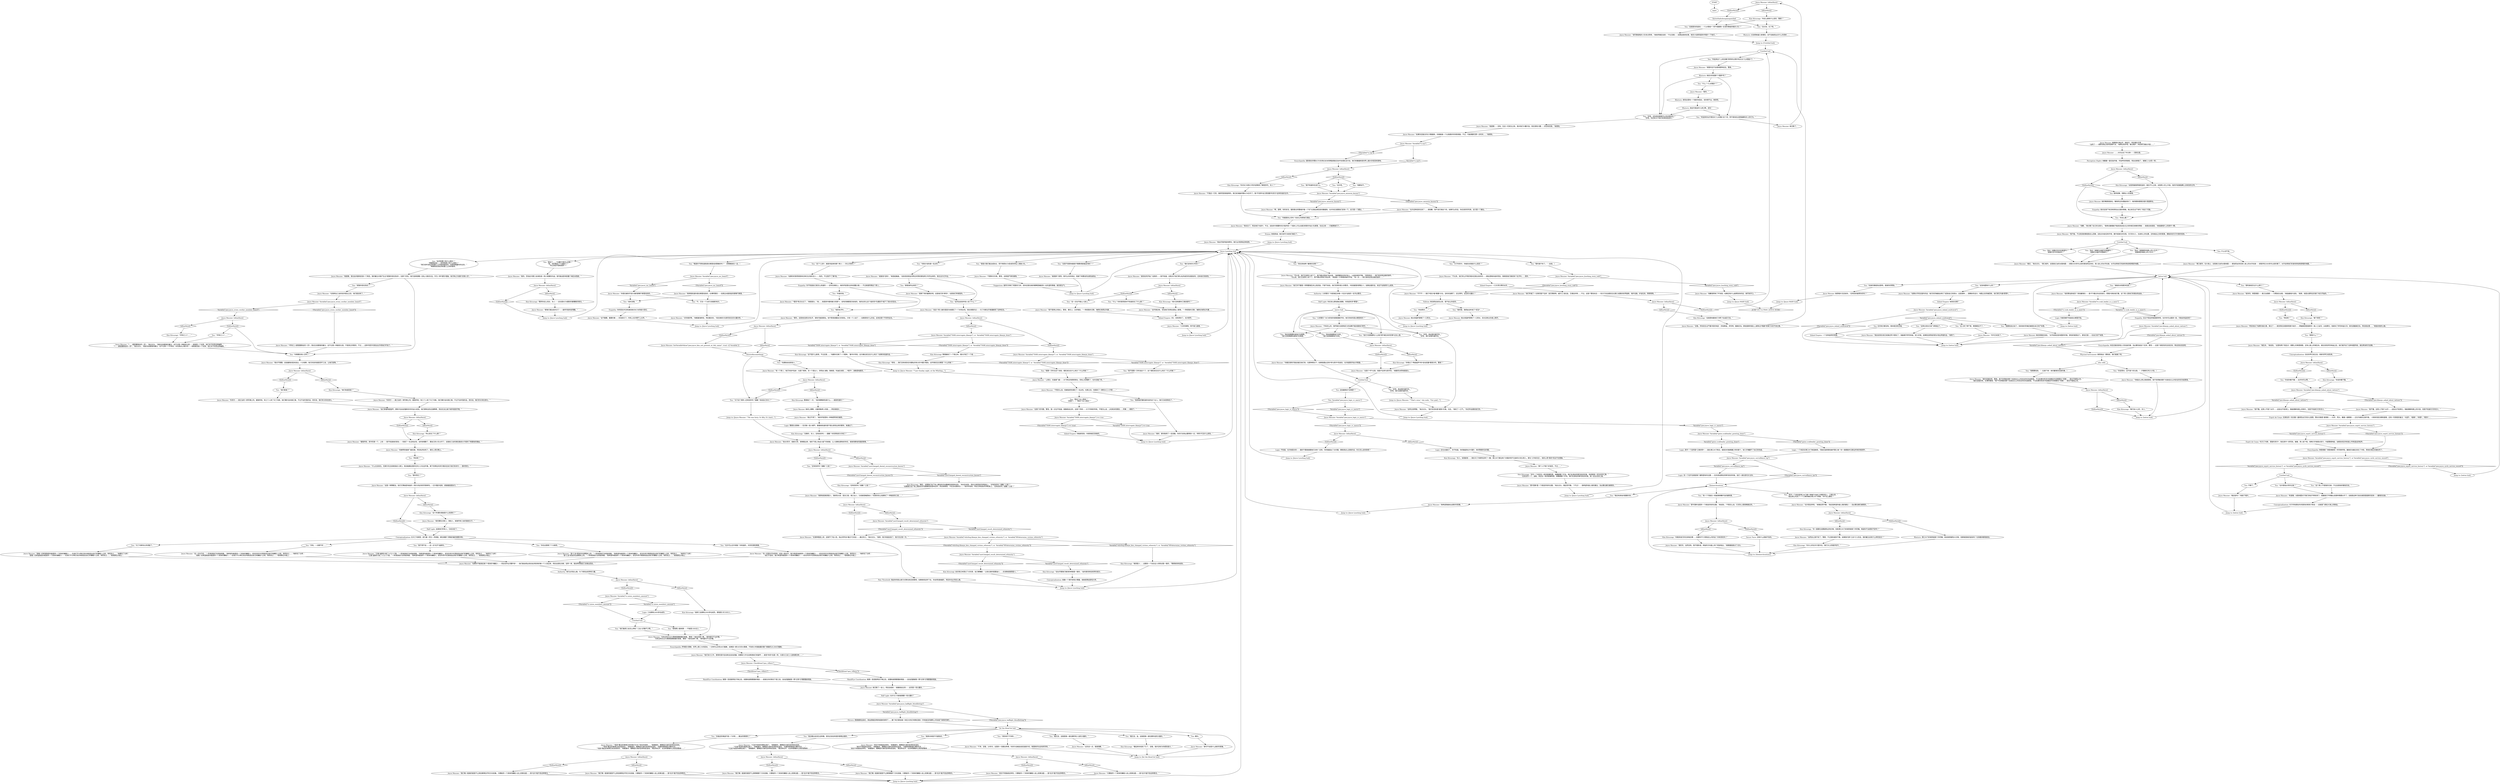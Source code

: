 # PIER / JOYCE LYNCHING AND TATTOOS
# The lynching hub
#The tattoos hub
# ==================================================
digraph G {
	  0 [label="START"];
	  1 [label="input"];
	  2 [label="Joyce Messier: IsKimHere()"];
	  3 [label="IsKimHere()", shape=diamond];
	  4 [label="!(IsKimHere())", shape=diamond];
	  5 [label="You: “也许吧。”"];
	  6 [label="Jump to: [Joyce Lynching hub]"];
	  7 [label="You: “你喜欢他。”"];
	  8 [label="Rhetoric: 感觉这里有一个很好的回应，但你想不出。继续吧。"];
	  9 [label="Joyce Messier: “我唯一的希望就是你能提供一个具体的嫌疑人——在他们不分青红皂白地挑选出自己的嫌疑人之前。简而言之……”她握住了主帆：\n“我唯一的希望就是你能提供一个具体的嫌疑人——在他们不分青红皂白地挑选出自己的嫌疑人之前。简而言之……”她倚靠在木板上："];
	  10 [label="Joyce Messier: “你有没有见过大黄蜂侵袭蜂巢的景象，警督？”她向后靠了靠。“那场面可不太好看。”\n“你有没有见过大黄蜂侵袭蜂巢的景象，警督？”她向后靠了靠。“那场面可不太好看。”"];
	  11 [label="You: “也许可以合作调查？你知道的，共享资源和情报。”"];
	  12 [label="Empathy: 她对这具尸体没有表现出过度的情绪。她之前见过尸体吗？有这个可能。"];
	  13 [label="You: 任何地方都没有。根本就没有灵魂。"];
	  14 [label="Joyce Messier: IsKimHere()"];
	  15 [label="IsKimHere()", shape=diamond];
	  16 [label="!(IsKimHere())", shape=diamond];
	  17 [label="Joyce Messier: “我不是想让你放心，警官。事实上，正好相反。”一阵短暂的沉默。海鸥在海湾尖叫着……"];
	  18 [label="Logic: 其中一个显然是*工贼领导*——就在港口大门附近。就是念叨着愚蠢口号的那个。他几乎掩藏不了自己的伪装。"];
	  19 [label="Joyce Messier: Variable[\"pier.joyce_surveillance_tip\"]"];
	  20 [label="Variable[\"pier.joyce_surveillance_tip\"]", shape=diamond];
	  21 [label="!(Variable[\"pier.joyce_surveillance_tip\"])", shape=diamond];
	  22 [label="You: “什么？*入乡随俗*？”"];
	  23 [label="Joyce Messier: “有一个男人，他们叫他*科迪*。也是个昵称。另一个是女人，菲莉丝·波勒。我相信，科迪应该是……*炮手*。波勒是电报员。”"];
	  24 [label="Joyce Messier: “他40多岁。或者50多。很难看出来，他的下颌上有战斗留下的疤痕，让人很难估算他的年纪，或者观察他的面部表情。”"];
	  25 [label="You: “我想我好像知道你说的这个女人。我们已经控制住了。”"];
	  26 [label="Rhetoric: 港口大门的局势就是个炸药桶。她说她想避免大灾难，但那就是她的底线吗？在我看来都是废话。"];
	  27 [label="Joyce Messier: 她从保温杯里喝了一口茶水。"];
	  29 [label="Joyce Lynching hub"];
	  30 [label="Joyce Messier: “据我所知，其中的某一个，上校——我不知道他的真名——性侵了一名当地女性。当时他喝醉了，跟自己的小队分开了。这就给工会的某些激进分子提供了制服他的理由。”"];
	  31 [label="You: “他们能把工会怎么样呢？工会人好像不少啊。”"];
	  32 [label="let the blood let hub"];
	  33 [label="You: “清洗地干干净净……”"];
	  34 [label="Shivers: 房屋被鲜血染红，鲜血顺着圣希斯帕路倾泄而下……整个地方都会被一块巨大的红布擦拭浸染！所有破旧的建筑上将会留下新鲜的弹孔……"];
	  35 [label="Joyce Messier: “我们唯一能做的就是不让其他事情往坏的方向发展。只要能将一个具体的嫌疑人送上民事法庭——我*也许*能平息这种情况。”"];
	  36 [label="Joyce Messier: “只要能将一个具体的嫌疑人送上民事法庭——我*也许*能平息这种情况。”"];
	  37 [label="Joyce Messier: “它离*迪斯科*差了十万八千里。”一阵海浪拍打在帆船侧面。“我希望你能提供一个具体的嫌疑人，赶在科奈尔任意挑选出他们的嫌疑人之前。简而言之……”她抓住了主帆：\n“它离*迪斯科*差了十万八千里。”一阵海浪拍打在帆船侧面。“我希望你能提供一个具体的嫌疑人，赶在科奈尔任意挑选出他们的嫌疑人之前。简而言之……”她倚靠在木板上："];
	  38 [label="mercs hub"];
	  39 [label="Joyce Messier: “你最后很有可能会碰见他们的。在那种情况下，如果我摆出没有*参与其中*的姿态，也许能更好地从中斡旋。”"];
	  40 [label="You: 保持安静。观察女人的表情。"];
	  41 [label="Logic: 不知道。也许她是对的——最好不要直接跟他们对峙？还有，你的脑袋出了点问题。要是真这么容易的话，你又怎么会失败呢？"];
	  42 [label="Joyce Messier: “那*的确*是一个绝佳的有利位置。”她点点头，镇定而平静。“*不过*——我希望你留心我的建议。没必要去捅马蜂窝的。”"];
	  43 [label="Jump to: [Joyce Lynching hub]"];
	  44 [label="Joyce Messier: “我希望我能给出更好的答案。”"];
	  45 [label="You: “我要说不。”"];
	  46 [label="You: “关于这个莱利--还有别的吗？国籍？他说自己多大？”"];
	  47 [label="Logic: 警督在试探她——先问她一些小细节，看看她知道的是不是比表现出来的要多。她通过了。"];
	  48 [label="Kim Kitsuragi: “这不是什么新闻，不过还是……”他跟你交换了一个眼神。“据*你*所知，这次袭击发生在什么地方？如果你知道的话。”"];
	  49 [label="Joyce Messier: “是的。恐怕这次罢工会演变成一场小规模的内战。很可能会影响到整个瑞瓦肖西部。”"];
	  50 [label="Joyce Messier: “就是那个意思。我可以向你保证，我接下来要说的会更加紧迫。”"];
	  51 [label="Kim Kitsuragi: “*所有工人*……”"];
	  52 [label="Joyce Messier: IsKimHere()"];
	  53 [label="IsKimHere()", shape=diamond];
	  54 [label="!(IsKimHere())", shape=diamond];
	  55 [label="Jump to: [Joyce Lynching hub]"];
	  56 [label="Joyce Messier: 她还是镇定自如。“水手绘制这些地图的时候，害怕的就是这个。害怕沉溺——在自己的尸体里。”"];
	  57 [label="Kim Kitsuragi: “接下来呢？”"];
	  58 [label="You: “这个男人不是我的兄弟，不过这是他的服役历史。”"];
	  59 [label="Joyce Messier: IsKimHere()"];
	  60 [label="IsKimHere()", shape=diamond];
	  61 [label="!(IsKimHere())", shape=diamond];
	  62 [label="Encyclopedia: 国际联合刑警(ICP)负责在复杂的跨国调查活动中协调执法行动。他们的数据库是世界上最大的信息来源地。"];
	  63 [label="Logic: 另一个在环岛南部某个建筑里有利位置——在你游说那些货車司机的时候，他们一直在密切关注你。"];
	  64 [label="Kim Kitsuragi: “你一直都在说要避免这场灾难，但是港口大门的局势就是个炸药桶。难道你不会感到不安吗？”"];
	  65 [label="You: “有一个可能在一栋能够俯瞰环岛的建筑里。”"];
	  66 [label="Encyclopedia: 肯定还能找其他人问纹身的事。没必要完成这个任务，警官——这是个很危险的支线任务。再去别处找找吧。"];
	  67 [label="Jump to: [Untitled hub]"];
	  68 [label="Joyce Messier: “我记不清了。”她的声音里有一种悔恨带来的痛苦。"];
	  69 [label="Kim Kitsuragi: “这似乎跟我们推测的种族是一致的。”金的喜悦有些卖弄的成分。"];
	  70 [label="Jump to: [themerclocations]"];
	  71 [label="You: “暂时差不多了。”（总结。）"];
	  72 [label="Suggestion: 虽然只持续了短暂的几秒，但你还是在她的眼睛里捕捉到一丝失望的情绪。甚至是生气。"];
	  73 [label="Joyce Messier: “你一定是在开玩笑吧。这些人是杀手。我只希望你能提供一个具体的嫌疑人——赶在科奈尔任意挑选出他们的嫌疑人之前。简而言之……”她抓住了主帆：\n“他们不会的。我只希望你能提供一个具体的嫌疑人——赶在科奈尔任意挑选出他们的嫌疑人之前。简而言之……”她倚靠在木板上："];
	  74 [label="Joyce Messier: “*已经*有很多事情出错了。”她看着你，眼睛因为海风变得有些湿润。\n“*已经*有很多事情出错了。”她看着你，眼睛因为海风变得有些湿润。“双重荣誉警督杜博阿先生……”\n“*已经*有很多事情出错了。”她看着你，眼睛因为海风变得有些湿润。“既没有名字，也没有警徽的公民武装警探……”"];
	  75 [label="Joyce Messier: IsKimHere()"];
	  76 [label="IsKimHere()", shape=diamond];
	  77 [label="!(IsKimHere())", shape=diamond];
	  78 [label="Joyce Messier: “他们并不像我一样尊重瑞瓦肖公民武装。不客气地说，他们觉得你是义务警员，*贫民窟里的野蛮人*。如果会面的话，肯定不会取得什么成效。”"];
	  79 [label="Joyce Messier: Variable[\"pier.joyce_inland_soultravel\"]"];
	  80 [label="Variable[\"pier.joyce_inland_soultravel\"]", shape=diamond];
	  81 [label="!(Variable[\"pier.joyce_inland_soultravel\"])", shape=diamond];
	  82 [label="Joyce Messier: IsKimHere()"];
	  83 [label="IsKimHere()", shape=diamond];
	  84 [label="!(IsKimHere())", shape=diamond];
	  85 [label="You: “其中一个肯定是港口大门那个穿着不合身工作服的怪人。工贼头领。”\n“我在想公司派了一个工贼领袖在港口大门闹事。*你*怎么看呢？”"];
	  86 [label="Joyce Messier: Variable[\"pier.klaasje_asked_about_tattoos\"]"];
	  87 [label="Variable[\"pier.klaasje_asked_about_tattoos\"]", shape=diamond];
	  88 [label="!(Variable[\"pier.klaasje_asked_about_tattoos\"])", shape=diamond];
	  89 [label="You: “听起来这个上校在履行职责的过程中有点太*入乡随俗*了。”"];
	  90 [label="Joyce Messier: “没错。所有发生过严重冲突的地区：苏帕穆迪，伊苏特，塞美尼岛。那些国家的国土上都有过*残暴*军事行为的不良记录。”"];
	  91 [label="Joyce Messier: “是的。”"];
	  92 [label="Joyce Messier: “如果你的意思是我有没有见过他的活人——有的。不过我不*了解*他。”"];
	  93 [label="Joyce Messier: IsKimHere()"];
	  94 [label="IsKimHere()", shape=diamond];
	  95 [label="!(IsKimHere())", shape=diamond];
	  96 [label="Kim Kitsuragi: 警督插了一句：“他的眼睛颜色是什么——就是死者的？”"];
	  97 [label="Inland Empire: 一口又深又黑的水井。"];
	  98 [label="Joyce Messier: “对你很好啊。”她看着海岸线，然后看向你。“现在继续讨论即将发生的大屠杀吧。”"];
	  99 [label="Kim Kitsuragi: “既然你这么坦白，夫人——这也是RCM遇到的最糟糕的情况。”"];
	  100 [label="You: “马丁内斯有太多调查了。”"];
	  101 [label="Joyce Messier: IsKimHere()"];
	  102 [label="IsKimHere()", shape=diamond];
	  103 [label="!(IsKimHere())", shape=diamond];
	  104 [label="Kim Kitsuragi: “看起来你找到了它了，没错。我并没有为你感到高兴。”"];
	  105 [label="Joyce Messier: IsKimHere()"];
	  106 [label="IsKimHere()", shape=diamond];
	  107 [label="!(IsKimHere())", shape=diamond];
	  108 [label="Untitled hub"];
	  109 [label="Inland Empire: 一个没有皇帝的帝国。"];
	  110 [label="You: “然后呢？”"];
	  111 [label="Jump to: [Joyce MAIN hub]"];
	  112 [label="Joyce Messier: IsKimHere()"];
	  113 [label="IsKimHere()", shape=diamond];
	  114 [label="!(IsKimHere())", shape=diamond];
	  115 [label="Joyce Messier: “他们吹嘘了一长串的客户名单：圣巴蒂斯特，威尔士-洛伦兹，艾德拉科特……不过，这是个警告标志——有关行动全都发生在第三或第四世界国家。保护设施，护送任务，等等等等。”"];
	  116 [label="You: “听起来你似乎更反对‘入乡随俗’这个词，而不是他在这里强暴和杀人的行为。”"];
	  117 [label="You: “我第一次听见这个消息。侵犯发生在什么地方？什么时候？”"];
	  118 [label="Joyce Messier: “*喜欢*有点太过了，”她摇摇头。“他……他是其中最有魅力的那个。谈判的事都是交给他的。他的去世让这个组织的*沟通技巧*留下了很大的空白。”"];
	  119 [label="Joyce Messier: “莱利。这是他在部队的名字，很有可能是假名。他不愿意透露自己的真名。只有一个人说了——如果真有什么的话，这肯定是个不好的征兆。”"];
	  120 [label="Joyce Messier: Variable[\"yard.hanged_dental_reconstruction_known\"]"];
	  121 [label="Variable[\"yard.hanged_dental_reconstruction_known\"]", shape=diamond];
	  122 [label="!(Variable[\"yard.hanged_dental_reconstruction_known\"])", shape=diamond];
	  123 [label="Joyce Messier: “我不懂。这男人不是个水手——这些也不是港口。我能理解地理上的片段，但是不知道它们的含义。”"];
	  124 [label="Joyce Messier: Variable[\"TASK.interrogate_klaasje\"] == true"];
	  125 [label="Variable[\"TASK.interrogate_klaasje\"] == true", shape=diamond];
	  126 [label="!(Variable[\"TASK.interrogate_klaasje\"] == true)", shape=diamond];
	  127 [label="Joyce Messier: “他被带到褴褛飞旋后面，然后私刑处死了。就在上周日晚上。”"];
	  128 [label="Joyce Messier: “如果你不能锁定某个*具体的*嫌疑人——而且动作必须要*快*——他们就会把出现在私刑现场的每一个人找出来，然后全部处决掉。这样一来，就会转而强迫工会做出回应。”"];
	  129 [label="You: “那按照人数来算——不就是1000比1。”"];
	  130 [label="Joyce Messier: “他们协力工作，使用的是半自动和全自动武器。前膛枪几乎无法穿透他们的盔甲——甚至*你的*也是一样。大部分工会工人连枪都没有……”"];
	  131 [label="Joyce Messier: “*很多*黯淡的情境已经将我们引向了现在的局势……”她看着你，眼睛因为海风变得有些湿润。\n“*很多*黯淡的情境已经变成现实。”她看着你，眼睛因为海风变得有些湿润。“双重荣誉警督杜博阿先生……”\n“*很多*黯淡的情境已经变成现实。”她看着你，眼睛因为海风变得有些湿润。“既没有名字，也没有警徽的公民武装警探……”"];
	  132 [label="Jump to: [Joyce Lynching hub]"];
	  133 [label="You: “关于科奈尔，你能告诉我些什么信息？”"];
	  134 [label="Kim Kitsuragi: “你对RCM和ICP的内部事务了解很多吗，夫人？”"];
	  135 [label="You: “他们只是需要有人让他们把*瑞瓦肖的恐惧*记在心里。”"];
	  136 [label="Joyce Messier: “这是个*坏*主意，我是不会参与其中的。”她毅然决然地摇摇头。"];
	  137 [label="You: “你怎么看？”"];
	  138 [label="Joyce Messier: “挺多的。弗里德堡——奥兰治首都——习惯放在右肩。”她指着相片说到。“我想，他是从那附近的某个地方开始的。”"];
	  139 [label="You: “地点？就像天空中的星星吗？”\n“就像天空中的星星吗？”"];
	  140 [label="Joyce Messier: “我不懂。这男人不是个水手——这些也不是港口。我能理解地理上的碎片，但是不知道它们的含义。”"];
	  141 [label="tattoo hub"];
	  142 [label="You: “那是什么？”"];
	  143 [label="Conceptualization: 对于所有那些寻求冒险的男孩子来说——这就是飞溅在大海上的鲜血。"];
	  144 [label="Joyce Messier: 她把相片交还给你。“还有别的能帮你的吗？”"];
	  145 [label="Kim Kitsuragi: “你联系他们的无线电在哪——如果你不介意我这么问的话？你有耳机吗？”"];
	  146 [label="You: “这就是你的底线——*入乡随俗*？而不是雇佣一支准军事级的暗杀小队？”"];
	  147 [label="You: “天啦，一点都不好……”"];
	  148 [label="You: “说的没错。”"];
	  149 [label="Joyce Messier: IsKimHere()"];
	  150 [label="IsKimHere()", shape=diamond];
	  151 [label="!(IsKimHere())", shape=diamond];
	  152 [label="Joyce Messier: “*……都是董事会的一员*，”她点点头。“我尝试说服我的雇主，这不过是一种豪言壮语——或者是一个玩笑。他们并不欣赏这种幽默。”\n“*……都是董事会的一员*，”她点点头。“我尝试说服我的雇主，这不过是一个开场白，你也是这么暗示的——或者甚至是一个玩笑。他们并不欣赏这种幽默。”"];
	  153 [label="You: “*所有工人*……”"];
	  154 [label="Half Light: 你应该让那些傻瓜看看，你到底有多*野蛮*。"];
	  155 [label="Joyce Messier: “抱歉，”她分散了自己的注意力。“我想试着看能不能阅读这些点之间的相互依赖的网格——就是这些星星。”她指着相片上的其中一颗。"];
	  156 [label="Esprit de Corps: 在某处的一间点着一盏绿色台灯的办公室里，警长托勒密·普莱斯——58岁，秃头，戴着一副眼镜——正在书桌前记录手册。一排排的是日期和星期，还有一列简短的备注：*巡逻*，*查案*，*休假*，*受伤*……"];
	  157 [label="Joyce Messier: “几天的事情，而不是几星期。”"];
	  158 [label="Joyce Messier: “就这些吗？”她放下相片。"];
	  159 [label="Jump to: [tattoo hub]"];
	  160 [label="thisistofixsomethings"];
	  161 [label="Kim Kitsuragi: 警督翻阅了一下笔记本，眉头拧成了一个结……"];
	  162 [label="Jump to: [Joyce Lynching hub]"];
	  163 [label="Kim Kitsuragi: “夫人，如我直言——我在马丁内斯附近转了一圈，港口大门那边有个衣服非常不合身的大块头男人。那位‘工作权先生’。他的心思*真的*完全不在里面。”"];
	  164 [label="Kim Kitsuragi: “这就意味着他们习惯了在战区行动。”"];
	  165 [label="Joyce Messier: “很遗憾——没有。在这一切发生之前，我对他们兴趣欠佳。现在我有兴趣——却没有资源。”她想到。"];
	  166 [label="Joyce Messier: IsKimHere()"];
	  167 [label="IsKimHere()", shape=diamond];
	  168 [label="!(IsKimHere())", shape=diamond];
	  169 [label="Joyce Messier: Variable[\"pier.joyce_mc_heard\"]"];
	  170 [label="Variable[\"pier.joyce_mc_heard\"]", shape=diamond];
	  171 [label="!(Variable[\"pier.joyce_mc_heard\"])", shape=diamond];
	  172 [label="Joyce Messier: “不要幸灾乐祸，警官。这是很严肃的事情。”"];
	  173 [label="Joyce Messier: “科奈尔——奥兰治的一家军事公司。据我所知，有三个人来了马丁内斯。他们偶尔会向我汇报，不过不会听我的话。老实说，我们的关系在恶化。”"];
	  174 [label="Joyce Messier: “是*工会*把他吊在那颗树上的。”一阵海浪拍打在帆船侧面。“我希望你能提供一个具体的嫌疑人，赶在科奈尔随意挑选出他们的嫌疑人之前。简而言之……”她抓住了主帆：\n“是*工会*把他吊在那颗树上的。”一阵海浪拍打在帆船侧面。“我希望你能提供一个具体的嫌疑人，赶在科奈尔随意挑选出他们的嫌疑人之前。简而言之……”她倚靠在木板上："];
	  175 [label="Hand/Eye Coordination: 每隔一发或者两发子弹之后，前膛枪就需要重新填装——自动武器每隔一两*分钟*才需要重新填装。"];
	  176 [label="Joyce Messier: IsKimHere()"];
	  177 [label="IsKimHere()", shape=diamond];
	  178 [label="!(IsKimHere())", shape=diamond];
	  179 [label="Joyce Messier: Variable[\"pier.joyce_lynching_story_told\"]"];
	  180 [label="Variable[\"pier.joyce_lynching_story_told\"]", shape=diamond];
	  181 [label="!(Variable[\"pier.joyce_lynching_story_told\"])", shape=diamond];
	  182 [label="You: “我不得不说——这一点*也不*迪斯科。”"];
	  183 [label="You: “好吧，我会暂时避开的。”\n“好吧，我们会暂时避开的。”"];
	  184 [label="Joyce Messier: “这样比较明智，”她点点头。“我们的目标是*避免*灾难。况且，”她叹了一口气。“你迟早会遇到他们的。”"];
	  185 [label="Joyce Messier: IsKimHere()"];
	  186 [label="IsKimHere()", shape=diamond];
	  187 [label="!(IsKimHere())", shape=diamond];
	  188 [label="Joyce Messier: “如果水手死在国外的话，他们的灵魂就会用它飞回到自己的家乡。这是某种……很精妙的设计。地图之后将被回收，他们把它叫做*脐带*。”"];
	  189 [label="You: “这家伙现在已经飞得很远了。”"];
	  190 [label="Joyce Messier: Variable[\"pier.joyce_esprit_service_history\"]  or Variable[\"pier.joyce_cyclo_service_record\"]"];
	  191 [label="Variable[\"pier.joyce_esprit_service_history\"]  or Variable[\"pier.joyce_cyclo_service_record\"]", shape=diamond];
	  192 [label="!(Variable[\"pier.joyce_esprit_service_history\"]  or Variable[\"pier.joyce_cyclo_service_record\"])", shape=diamond];
	  193 [label="Empathy: 反正不是这样就是那样吧。也许你可以圆滑一些，可能会有益处呢？"];
	  194 [label="fixitwithahuborgamegoesbad"];
	  195 [label="You: “好吧。还有其他事情可以告诉我的吗？”\n“好吧。你还有关于他们的其他信息吗？”"];
	  196 [label="Joyce Messier: 她沉默了。"];
	  197 [label="Kim Kitsuragi: “没事的，夫人。还有别的吗——国籍？你觉得他多大年纪？”"];
	  198 [label="Kim Kitsuragi: “确实。这跟我们在尸体上看到的牙齿重建信息是吻合的，”他对你说到，然后又转回到乔伊斯身上。“还有别的吗？国籍？口音？”\n“这跟我们在尸体上看到的牙齿重建信息是吻合的；而且我相信，卡拉洁也提到过……”他对你说到，然后又转回到乔伊斯身上。“还有别的吗？国籍？口音？”"];
	  199 [label="Joyce Messier: “我想他是奥西登人。浅棕色头发，混合口音。奥兰治人，又或者是梅西纳人？他受的伤让他拥有了一种独到的口音……”"];
	  200 [label="You: “还有别的吗？国籍？口音？”"];
	  201 [label="Joyce Messier: IsKimHere()"];
	  202 [label="IsKimHere()", shape=diamond];
	  203 [label="!(IsKimHere())", shape=diamond];
	  204 [label="Drama: 她很真诚。她已经尽力给他们施压了。"];
	  205 [label="Joyce Messier: 她从保温杯里喝了一口茶水，目光没有从你身上移开。"];
	  206 [label="Joyce Messier: “很遗憾，我也会间接地扮演一个角色。我的雇主对我产生过*短暂的信任危机*。在那个时刻，他们选择部署一支私人佣兵队伍。作为一种*保险*措施。他们称之为我的‘安保人员’。”"];
	  207 [label="Joyce Messier: “在我转达工会的初步提议之后，他们就派来了。”"];
	  208 [label="Joyce Messier: IsKimHere()"];
	  209 [label="IsKimHere()", shape=diamond];
	  210 [label="!(IsKimHere())", shape=diamond];
	  211 [label="You: “然后呢？”"];
	  212 [label="Joyce Messier: Variable[\"pier.joyce_halflight_bloodletting\"]"];
	  213 [label="Variable[\"pier.joyce_halflight_bloodletting\"]", shape=diamond];
	  214 [label="!(Variable[\"pier.joyce_halflight_bloodletting\"])", shape=diamond];
	  215 [label="You: “那死者经历过什么旅行？”"];
	  216 [label="You: “纹身的事就到这里吧。感谢你的帮助。”"];
	  217 [label="You: “这人除了停尸房，哪里都去不了。”"];
	  218 [label="Jump to: [Joyce MAIN hub]"];
	  219 [label="Joyce Messier: IsKimHere()"];
	  220 [label="IsKimHere()", shape=diamond];
	  221 [label="!(IsKimHere())", shape=diamond];
	  222 [label="Joyce Messier: “有道理。水路地图对于我们来说不再有用了。就像我们不再像以前那样需要水手了。这就是这种习俗在奥西登国家的变体——雇佣兵纹身。”"];
	  223 [label="Joyce Messier: IsKimHere()"];
	  224 [label="IsKimHere()", shape=diamond];
	  225 [label="!(IsKimHere())", shape=diamond];
	  226 [label="Joyce Messier: SetVariableValue(\"pier.joyce_kim_not_present_at_lely_name\", true) --[[ Variable[ ]]"];
	  227 [label="Physical Instrument: 接受挑战！要我说，我们就接了吧。"];
	  228 [label="You: “他的名字叫……”"];
	  229 [label="Joyce Messier: Variable[\"TASK.interrogate_klaasje\"]  or  Variable[\"TASK.interrogate_klaasje_done\"]"];
	  230 [label="Variable[\"TASK.interrogate_klaasje\"]  or  Variable[\"TASK.interrogate_klaasje_done\"]", shape=diamond];
	  231 [label="!(Variable[\"TASK.interrogate_klaasje\"]  or  Variable[\"TASK.interrogate_klaasje_done\"])", shape=diamond];
	  232 [label="Hand/Eye Coordination: 每隔一发或者两发子弹之后，前膛枪就需要重新填装——或者在你的情况下是三发，自动武器每隔一两*分钟*才需要重新填装。"];
	  233 [label="You: “短暂的信任危机？”"];
	  234 [label="Kim Kitsuragi: “所以发生了什么事？”"];
	  235 [label="You: “现在其他两个雇佣兵在哪？”"];
	  236 [label="Joyce Messier: “可以说，他们已经转入地下了。我不建议把他们找出来。”她把脚踩在防护线上，让身体保持平衡。“举例来说——他们肯定是全副武装的。”\n“可以说，他们已经转入地下了。我不建议把他们找出来。”她竖起一只骨瘦如柴的手指。“有一点——他们很肯定是全副武装的……”"];
	  237 [label="Joyce Messier: Variable[\"yard.hanged_result_determined_ethnicity\"]"];
	  238 [label="Variable[\"yard.hanged_result_determined_ethnicity\"]", shape=diamond];
	  239 [label="!(Variable[\"yard.hanged_result_determined_ethnicity\"])", shape=diamond];
	  240 [label="Untitled hub"];
	  241 [label="Rhetoric: 应该把她逼入绝境的。说不定能挖出点什么东西来……"];
	  242 [label="You: “那是谁传出来的？”"];
	  243 [label="You: “好吧，我会暂时避开的。”\n“好吧，我们会暂时避开的。”"];
	  244 [label="Joyce Messier: “我想我知道你是在哪里找到的，杜博阿警官——在那边冰面突起的那辆汽車里。”"];
	  245 [label="You: “不。它在一个又好又普通的地方。”"];
	  246 [label="Joyce Messier: Variable[\"pier.joyce_every_worker_member_heard\"]"];
	  247 [label="Variable[\"pier.joyce_every_worker_member_heard\"]", shape=diamond];
	  248 [label="!(Variable[\"pier.joyce_every_worker_member_heard\"])", shape=diamond];
	  249 [label="Joyce Messier: “他们穿着陶瓷盔甲，拥有半自动武器和多年的战斗经验。他们拥有创伤应激障碍，而且无法立身于城市居民环境。”"];
	  250 [label="Encyclopedia: 萨弗里大黄蜂，世界上第二大的昆虫，一分钟可以杀死40只蜜蜂，如果是一群30只的大黄蜂，不到四小时就能屠杀整个蜂巢的20,000只蜜蜂。"];
	  251 [label="Half Light: 也许马丁内斯就需要一场大屠杀？"];
	  252 [label="You: “你描述的难道不是一个非常……黯淡的情境吗？”"];
	  253 [label="Joyce Messier: “抱歉我带来了坏消息。如果还有什么能帮到你的话，请尽快开口。”"];
	  254 [label="Authority: 义务警员？你是瑞瓦肖唯一*合法*当局的一名专业警员。"];
	  255 [label="Joyce Messier: “接近，”她点点头。“港口城市。这是奥兰治的水路地图——那是300多年以前的德洛莉丝世纪，旅人身上的水手纹身。水手会用他们的身体来绘制旅程的地图。”"];
	  256 [label="Joyce Messier: IsKimHere()"];
	  257 [label="IsKimHere()", shape=diamond];
	  258 [label="!(IsKimHere())", shape=diamond];
	  259 [label="Kim Kitsuragi: “我们会小心的，夫人。”"];
	  260 [label="Logic: 一个肯定在港口大门制造麻烦。可能在指挥那些破坏罢工者？你一直都能听见那边传来的喧闹声。"];
	  261 [label="You: “我不知道你在说什么。”"];
	  262 [label="Kim Kitsuragi: “还有别的吗？国籍？口音？”"];
	  263 [label="Joyce Messier: “在某种程度上讲，这赋予了他人性。他必须学会*通过*它说话——通过伤口。”她点点头。“我想，我只知道这些了。我只见过他一次。”"];
	  264 [label="Joyce Messier: “那我们就达成共识了——虽然可能有些残酷。”"];
	  265 [label="You: “很高兴我们能达成协议，而不用把RCM变成你的私人调查小队。”"];
	  266 [label="Joyce Messier: “绝对不需要。这些雇佣兵肌肉发达，十分纯粹。他们的目的就是恐吓工会，让他们投降。”"];
	  267 [label="Kim Kitsuragi: “这个所谓的调查是什么性质的？”"];
	  268 [label="Jump to: [Joyce Lynching hub]"];
	  269 [label="You: 不聊了。"];
	  270 [label="Kim Kitsuragi: “奇怪……我们没有收到任何跟私刑有关的*侵犯*报告。这件事发生在哪里？什么时候？”"];
	  271 [label="You: “这一点也不能让人放心。”"];
	  272 [label="You: “我还有其他问题要问你。”"];
	  273 [label="Joyce Messier: “也许是这样吧。”她镇定而平静。“我还是希望你留心我的建议——没必要去捅马蜂窝的。”"];
	  274 [label="Joyce Messier: “准军事级暗杀小队有点昂贵。”她依然镇定自若：“不过没错——如果由我来处理，我至少会更彻底地*审查*一下他们。”"];
	  275 [label="You: “你能联系公司吗？告诉公司把他们调走。”"];
	  276 [label="Joyce Messier: “不管怎么说，他被指控性侵犯了一名女性。在那之后，他落到了一群码头工人手里……”"];
	  277 [label="Inland Empire: 你能感觉到，你很快就见到她的。"];
	  278 [label="Half Light: 会是他们所有人。已经决定了。"];
	  279 [label="Joyce Messier: “你是在被你开进大海的那辆汽車里找到的。”"];
	  280 [label="You: “私刑和罢工有什么联系？”\n“再跟我说说——死刑和罢工有什么联系？”\n“我已经听说私刑和罢工之间是有联系的，但是我需要你的证言。”\n“再跟我说说私刑和罢工之间的联系。”"];
	  281 [label="Joyce Messier: “这不重要。重要的事——你找到它了。时机上也许算不上太早。”"];
	  282 [label="Joyce Messier: IsKimHere()"];
	  283 [label="IsKimHere()", shape=diamond];
	  284 [label="!(IsKimHere())", shape=diamond];
	  285 [label="Joyce Messier: “其实不用搞成这样的。只要能将一个具体的嫌疑人送上民事法庭——我*也许*能平息这种情况。”"];
	  286 [label="Perception (Sight): 她戴着一副无指手套，手指甲剪得很短，而且还断裂了。就像工人女性一样。"];
	  287 [label="You: 什么也不说。"];
	  288 [label="Joyce Messier: “港口城市。在大海上。这是奥兰治的水路地图——德洛莉丝世纪旅人身上的水手纹身——那是早在300多年以前的事了。水手会用他们的身体来绘制旅程的地图。”"];
	  289 [label="Joyce Messier: “我会说现在他已经接近阿卡德岛了，准备离开伊苏林迪，进入灰域。如果我没把他的家乡地址弄错的话。”她笑了。"];
	  290 [label="Conceptualization: 旧旧世界已经过去，新新世界已经到来。"];
	  291 [label="Joyce Messier: “科奈尔——奥兰治的一家军事公司。据我所知，有三个人来了马丁内斯。他们偶尔会向我汇报，不过不会听我的话。老实说，我们的关系在恶化。”"];
	  292 [label="You: “你说得对……”"];
	  293 [label="You: 这些雇佣兵*在哪里*？"];
	  294 [label="You: Variable[\"pier.joyce_logic_rc_mercs\"]"];
	  295 [label="Variable[\"pier.joyce_logic_rc_mercs\"]", shape=diamond];
	  296 [label="!(Variable[\"pier.joyce_logic_rc_mercs\"])", shape=diamond];
	  297 [label="Joyce Messier: Variable[\"gates.scableader_greeting_done\"]"];
	  298 [label="Variable[\"gates.scableader_greeting_done\"]", shape=diamond];
	  299 [label="!(Variable[\"gates.scableader_greeting_done\"])", shape=diamond];
	  300 [label="Logic: 这也太尴尬了。你不知道。你的脑袋有点*问题*。幸好警督的没问题。"];
	  301 [label="Kim Kitsuragi: “你关心的也许只是外在。我们关心的维护和平。”"];
	  302 [label="Empathy: 你不知道自己是怎么知道的——没写在她脸上，她的声音里也没有透露分毫——不过她很同情这个男人。"];
	  303 [label="Jump to: [Joyce Messier: \"\"Last Sunday night, at the Whirling...\"]"];
	  304 [label="You: “那这个女人是谁？”\n（别提了。）“那这个女人是谁？”"];
	  305 [label="Jump to: [Joyce Lynching hub]"];
	  306 [label="You: “你需要安保人员吗？”"];
	  307 [label="You: “他们是谁？”"];
	  308 [label="Conceptualization: 在马丁内斯里，进行着一项又一项调查，都在朝那个黑暗的最终期限冲刺。"];
	  309 [label="You: “看见没，这就是我一直在跟所有人说的大屠杀。”"];
	  310 [label="Joyce Messier: “我们唯一能做的就是不让其他事情往坏的方向发展。只要能将一个具体的嫌疑人送上民事法庭——我*也许*能平息这种情况。”"];
	  311 [label="Joyce Messier: 她朝相片伸出手；拿起它，然后握在手里……\n“当然了——请原谅我之前的犹豫不决。”她跨过防护线，接过相片；然后把它握在手里……”"];
	  312 [label="You: “地点？就像花朵盛开的图案吗？”\n“就像花朵盛开的图案吗？”"];
	  313 [label="You: “谁能告诉我更多信息？”"];
	  314 [label="You: “我跟他说过话了。目前他的灵魂还被困在自己的尸体里。”"];
	  315 [label="Joyce Messier: “时代已经变了。”"];
	  316 [label="Joyce Messier: “我会尽我所能地帮你。我们必须控制这种局势。”"];
	  317 [label="Jump to: [tattoo hub]"];
	  318 [label="themerclocations"];
	  319 [label="Joyce Messier: “那*的确*会提供一个绝佳的有利位置。”她说到。“不管怎么说，它实际上是很难接近的。”"];
	  320 [label="Rhetoric: 她反对的是那个*措辞*吗？"];
	  321 [label="Rhetoric: 她这可是送羊入虎口啊。进攻！"];
	  322 [label="Kim Kitsuragi: “你这么做有什么目的，警探？”"];
	  323 [label="Joyce Messier: “上周日，在褴褛飞旋——大门附近的那家旅社。恐怕上校喝醉了，也许还嗑了药。”"];
	  324 [label="Jump to: [Joyce Lynching hub]"];
	  325 [label="Jump to: [Joyce Messier: \"\"He was forty. Or fifty. It's hard...\"]"];
	  326 [label="Joyce Messier: Variable[\"pier.klaasje_asked_about_tattoos\"]"];
	  327 [label="Variable[\"pier.klaasje_asked_about_tattoos\"]", shape=diamond];
	  328 [label="!(Variable[\"pier.klaasje_asked_about_tattoos\"])", shape=diamond];
	  329 [label="Pain Threshold: 强迫你的脸以新方式移动肯定很难吧。如果继续这样下去，你会得动脉瘤的。然后你也必须这么做。"];
	  330 [label="You: “那这个……*大屠杀*是怎么回事？”\n“呃，你好像说了*大屠杀*？”\n“你之前说*控制局势*？”"];
	  331 [label="Joyce Messier: Variable[\"tc.union_members_amount\"]"];
	  332 [label="Variable[\"tc.union_members_amount\"]", shape=diamond];
	  333 [label="!(Variable[\"tc.union_members_amount\"])", shape=diamond];
	  334 [label="Jump to: [let the blood let hub]"];
	  335 [label="Joyce Messier: “其实不用搞成这样的。”她看着你，眼睛因为海风变得有些湿润。\n“其实不用搞成这样的。”她看着你，眼睛因为海风变得有些湿润。“双重荣誉警督杜博阿先生……”\n“其实不用搞成这样的。”她看着你，眼睛因为海风变得有些湿润。“既没有名字，也没有警徽的公民武装警探……”"];
	  336 [label="You: “义务警员？RCM的权利是联盟赋予的。他们的权利是从哪里来的？”"];
	  337 [label="Joyce Messier: “不知怎么的，我怀疑合法使用武力的说教不能劝服他们停手。”"];
	  338 [label="Joyce Messier: “我不能。不过阅读故事就是这么回事。这些点本身没有字母，数字或者任何东西。它们的大小，在身体上的位置，还有彼此之间的距离，都能讲述它们代表的信息。”"];
	  339 [label="Joyce Messier: ……大约过去了半分钟——沉默无语。"];
	  340 [label="Joyce Messier: “然后他去了帕累托格兰德，穿过了——我觉得应该是斯塔德卡纳尔——跨越奥西登国家的一条人工运河。从帕累托，他驶向了伊苏林迪大洋。首先是塞美尼岛，然后是这里……”她指向他的心脏。"];
	  341 [label="Esprit de Corps: *在马丁内斯，调查科奈尔*，他在其中一排写到。接着，男人放下笔，用两只手按揉太阳穴。外面警报响起，加姆洛克区的街道上传来遥远的枪声。"];
	  342 [label="who_tells"];
	  343 [label="You: “你说得对，这不是个好主意。”（不要把它列入计划。）"];
	  344 [label="You: “我不是第一次听说这个了。这个侵犯发生在什么地方？什么时候？”"];
	  345 [label="Joyce Messier: “很好。那你取得了一定进展。你的行动有必要再快一点。*审判*可没什么耐性。”"];
	  346 [label="Joyce Messier: “或者他*没有*。”她歪起脑袋。“这些信息是运河附近闲荡的那些青少年传出来的。我无法为它作证。”"];
	  347 [label="You: “先跟我说说其他人。”"];
	  348 [label="Joyce Messier: 她闭上眼睛，试着想象男人的脸……然后摇摇头……"];
	  349 [label="Joyce Messier: Variable[\"yard.hanged_result_determined_ethnicity\"]"];
	  350 [label="Variable[\"yard.hanged_result_determined_ethnicity\"]", shape=diamond];
	  351 [label="!(Variable[\"yard.hanged_result_determined_ethnicity\"])", shape=diamond];
	  352 [label="Jump to: [Joyce Lynching hub]"];
	  353 [label="Joyce Messier: “是剩下来的雇佣兵吧。这是他们的*审判*，也是他们所相信的。”"];
	  354 [label="Joyce Messier: Variable[\"TASK.interrogate_klaasje\"]  or  Variable[\"TASK.interrogate_klaasje_done\"]"];
	  355 [label="Variable[\"TASK.interrogate_klaasje\"]  or  Variable[\"TASK.interrogate_klaasje_done\"]", shape=diamond];
	  356 [label="!(Variable[\"TASK.interrogate_klaasje\"]  or  Variable[\"TASK.interrogate_klaasje_done\"])", shape=diamond];
	  357 [label="Joyce Messier: “这是个好问题，警官。我一点也不知道。就像我说过的，这是个传闻——关于传闻的传闻。不管怎么说，上校其余的那些……同事……相信了。”"];
	  358 [label="Jump to: [Joyce Lynching hub]"];
	  359 [label="Kim Kitsuragi: “他们到底是谁？”"];
	  360 [label="Joyce Messier: “这是一种障眼法。他们打算秘密地组织一场针对私刑的军事审判。一旦*调查*结束，紧接着就是执行。”"];
	  361 [label="You: “暂时而已？”"];
	  362 [label="Joyce Messier: IsKimHere()"];
	  363 [label="IsKimHere()", shape=diamond];
	  364 [label="!(IsKimHere())", shape=diamond];
	  365 [label="Logic: 工会拥有2000多名成员。"];
	  366 [label="Untitled hub"];
	  367 [label="Joyce Messier: 她沉默了一会儿，然后总结到：“就像我说过的——这将是一场大屠杀。”"];
	  368 [label="You: “我没看出会发生这种事。首先应该会有很多事情出错的。”"];
	  369 [label="Joyce Messier: IsKimHere()"];
	  370 [label="IsKimHere()", shape=diamond];
	  371 [label="!(IsKimHere())", shape=diamond];
	  372 [label="You: “看见没，金。这就是我一直在跟你说的大屠杀。”"];
	  373 [label="Joyce Messier: “如果你还能访问ICP数据库，你就能做一个比我更好的背景调查。不过，可能需要花费一点时间……”她想到。"];
	  374 [label="You: “你说你看不懂——似乎你可以啊。”"];
	  375 [label="Untitled hub"];
	  376 [label="Joyce Messier: “他的野战排成员？其他雇佣兵——我*不*建议你去找他们，把相片拿给他们看。这个男人是他们的朋友和战友。”"];
	  377 [label="Joyce Messier: Variable[\"tc.icp\"]"];
	  378 [label="Variable[\"tc.icp\"]", shape=diamond];
	  379 [label="!(Variable[\"tc.icp\"])", shape=diamond];
	  380 [label="Untitled hub"];
	  381 [label="Jump to: [Joyce Lynching hub]"];
	  382 [label="Joyce Messier: “不太多。他们的公开简历相对还是比较好的——就私营佣兵组织而言。我相信他们曾经有个名字叫……深井。”"];
	  383 [label="You: “没关系。忘了吧。”"];
	  384 [label="Joyce Messier: “啊，是啊，你的状况。国际联合刑警维护着一个专门记录此类信息的数据库。也许你应该跟他们咨询一下。这只是一个建议。”"];
	  385 [label="Joyce Messier: “也许这种安排无效了……很抱歉，我不该打探这个的。如果可以的话，你应该好好利用。这只是一个建议。”"];
	  386 [label="Joyce Messier: “我试过了。而且他们*会的*。不过，这些命令需要时间才能传到一个基本上可以说是流氓的作战小队那里。在这之前——只能靠我们了。”"];
	  387 [label="Jump to: [Joyce Messier: \"\"That's wise,\" she nods. \"Our goal...\"]"];
	  388 [label="Joyce Messier: Variable[\"tc.scab_leader_is_a_merc\"]"];
	  389 [label="Variable[\"tc.scab_leader_is_a_merc\"]", shape=diamond];
	  390 [label="!(Variable[\"tc.scab_leader_is_a_merc\"])", shape=diamond];
	  391 [label="Jump to: [tattoo hub]"];
	  392 [label="Logic: 你甚至都不知道该从哪里开始。"];
	  393 [label="You: “难道你不想知道我是在哪里找到警徽的吗？”（把警徽放在一边。）"];
	  394 [label="Joyce Messier: “不不不——我们*现在*就*需要*讨论。没时间浪费了。还记得吗，血浴的大屠杀？”"];
	  395 [label="Joyce Messier: “是否要处决某人，某些人，或者所有工会的激进分子。”"];
	  396 [label="You: “你在这里惹了个大麻烦。”"];
	  397 [label="You: “这个*上校*，就是吊起来的那个男人——你认识他吗？”"];
	  398 [label="You: “我们还有多少时间？”"];
	  399 [label="You: “我还是需要知道他们在哪里。”\n“我们还是需要知道他们在哪里。”"];
	  400 [label="You: “我会直接跟他们对峙。”\n“我们会直接跟他们对峙。”"];
	  401 [label="Kim Kitsuragi: “这是用崔格特相机拍的，就在不久之前。这是男人的上半身。他的手或者胳膊上没有别的记号。”"];
	  402 [label="Joyce Messier: 她的嘴唇很放松，嘴角附近的褶皱消失了。她的眼珠慢慢在相片表面移动。"];
	  403 [label="Joyce Messier: “瑞瓦肖，”她说到。“这里有两个恒定点：肩膀上的弗里德堡，还有心脏上的瑞瓦肖。就在发现伊苏林迪之后，他们就开创了这种地图传统，就在跨洲时代初期。”"];
	  404 [label="Joyce Messier: “直到处刑开始？说真的——我不知道。这取决于他们辨认私刑成员的进度如何。还有他们的耐性。”"];
	  405 [label="You: “地点？就像微型电路上的小孔吗？”\n“就像微型电路上的小孔吗？”"];
	  406 [label="You: “也许是他从军的记录？”"];
	  407 [label="Jump to: [Joyce Lynching hub]"];
	  408 [label="Joyce Messier: “干我这一行的，做研究是很值得的。我已经准备好跟RCM合作了。我*不觉得*自己愿意跟*科奈尔*这样的组织合作。”"];
	  409 [label="Kim Kitsuragi: 金在笔记本里记了点东西，自己嘟囔着：“之前记录的是蒙迪人……应该换成奥西登人。”"];
	  410 [label="Joyce Messier: CheckItem(\"gun_villiers\")"];
	  411 [label="CheckItem(\"gun_villiers\")", shape=diamond];
	  412 [label="!(CheckItem(\"gun_villiers\"))", shape=diamond];
	  413 [label="Kim Kitsuragi: “奥西登人……这跟另一个目击证人的陈述是一致的，”警督愉快地说到。"];
	  414 [label="Empathy: 你的回应并没有激发她对RCM的极大信任。"];
	  415 [label="Joyce Messier: IsKimHere()"];
	  416 [label="IsKimHere()", shape=diamond];
	  417 [label="!(IsKimHere())", shape=diamond];
	  418 [label="Authority: 他们必须这么做。为了表现出权势和力量。"];
	  419 [label="You: “我想对峙是不可避免的。”"];
	  420 [label="Joyce Messier: “那可不会是什么美好的景象。”"];
	  421 [label="Joyce Messier: “我们唯一能做的就是不让事情朝那个方向发展。只要能将一个具体的嫌疑人送上民事法庭——我*也许*能平息这种情况。”"];
	  422 [label="Volition: 她没把话说完之前，是不会让你走的。"];
	  423 [label="You: “你刚才说性侵一名女性？”"];
	  424 [label="You: “什么？你的意思是你不知道发生了什么事？”"];
	  425 [label="Encyclopedia: 弗里德堡？弗里德堡有一所军事学院。塞美尼岛最近发生了冲突。而他在瑞瓦肖被处刑了。"];
	  426 [label="You: “这张地图有什么用？”"];
	  427 [label="Joyce Messier: Variable[\"pier.joyce_esprit_service_history\"]"];
	  428 [label="Variable[\"pier.joyce_esprit_service_history\"]", shape=diamond];
	  429 [label="!(Variable[\"pier.joyce_esprit_service_history\"])", shape=diamond];
	  430 [label="Joyce Messier: “做你该做的吧，警探。我不觉得破译那个纹身会比公共安全的优先级更高。不过如果你死命冲进暴徒中间想要找个答案——我也不能阻止你。”\n“做你该做的吧，杜博阿警探。*我*不觉得破译那个纹身会比公共安全的优先级更高。不过如果你死命冲进暴徒中间想要找个答案——我也不能阻止你。”"];
	  431 [label="Joyce Messier: “你能这么想让我很宽慰。我不觉得破译那个纹身会比公共安全的优先级更高。”"];
	  432 [label="Joyce Messier: IsKimHere()"];
	  433 [label="IsKimHere()", shape=diamond];
	  434 [label="!(IsKimHere())", shape=diamond];
	  435 [label="Joyce Messier: “当然会让我不安了，警督，不过我有诸多不便。如果我代表*工会*介入的话，我的雇主会有什么样的反应？”"];
	  436 [label="Joyce Messier: “我暂时还不会使用那种说法，警探。”"];
	  437 [label="Joyce Messier: “说这个男人被杀是因为他侵犯了一个本地女性。我在周围问过——马丁内斯似乎普遍接受了这种说法。”"];
	  438 [label="Inland Empire: 5天。没有再多了。也许更早。"];
	  439 [label="Joyce Messier: Variable[\"whirling.klaasje_kim_changed_victims_ethnicity\"]  or  Variable[\"XP.determine_victims_ethnicity\"]"];
	  440 [label="Variable[\"whirling.klaasje_kim_changed_victims_ethnicity\"]  or  Variable[\"XP.determine_victims_ethnicity\"]", shape=diamond];
	  441 [label="!(Variable[\"whirling.klaasje_kim_changed_victims_ethnicity\"]  or  Variable[\"XP.determine_victims_ethnicity\"])", shape=diamond];
	  442 [label="Joyce Messier: “*所有工人都是董事会的一员*。我试过说服我的雇主，这不过是一种豪言壮语，不是真正的需求。不过……这种*刺耳*的表达似乎把他们吓到了。”"];
	  443 [label="Kim Kitsuragi: “装卸工会拥有2000多名成员。那就是1对1000人。”"];
	  444 [label="Joyce Messier: “我们唯一能做的就是不让事情朝那个方向发展。只要能将一个具体的嫌疑人送上民事法庭——我*也许*能平息这种情况。”"];
	  445 [label="Joyce Messier: “证实这一点，我很抱歉。”"];
	  446 [label="Jump to: [Joyce Lynching hub]"];
	  447 [label="Kim Kitsuragi: “你说你看不懂。”"];
	  448 [label="Kim Kitsuragi: “他们没有跟你汇报进度吗？”"];
	  449 [label="Joyce Messier: “这件事没有。恐怕他们觉得这是私人事情。”一阵短暂的沉默。海鸥在海湾尖叫着……"];
	  450 [label="Jump to: [tattoo hub]"];
	  451 [label="Inland Empire: 他现在在哪？"];
	  452 [label="You: “我的错，我把血浴听成了*泥浴*……”"];
	  453 [label="Joyce Messier: IsKimHere()"];
	  454 [label="IsKimHere()", shape=diamond];
	  455 [label="!(IsKimHere())", shape=diamond];
	  456 [label="Joyce Messier: IsKimHere()"];
	  457 [label="IsKimHere()", shape=diamond];
	  458 [label="!(IsKimHere())", shape=diamond];
	  459 [label="Joyce Messier: Variable[\"pier.joyce_amnesia_known\"]"];
	  460 [label="Variable[\"pier.joyce_amnesia_known\"]", shape=diamond];
	  461 [label="!(Variable[\"pier.joyce_amnesia_known\"])", shape=diamond];
	  462 [label="You: “运河边这些年轻人说了什么？”"];
	  463 [label="Conceptualization: 就像一个填字游戏计算器。或者是猜谜游戏大师。"];
	  464 [label="Savoir Faire: 没有什么是做不到的。"];
	  465 [label="Joyce Messier: “这一点也不好，”一阵海浪拍打在帆船侧面。“我希望你能提供一个具体的嫌疑人，赶在科奈尔任意挑选出他们的嫌疑人之前。简而言之……”她抓住了主帆：\n“我唯一的希望就是你能提供一个具体的嫌疑人——在他们不分青红皂白地挑选出自己的嫌疑人之前。简而言之……”她倚靠在木板上："];
	  466 [label="Joyce Messier: “那个人不是个好演员。不过……”"];
	  467 [label="You: “这是不是意味着我不需要调查毒品的事了？”"];
	  468 [label="Joyce Messier: “什么也没发生。克莱尔先生拒绝我进入港口。我没能跟这里的任何人讨论这件事。剩下的两名科奈尔佣兵在执行他们的命令——暂时而已。”"];
	  469 [label="You: 颤抖。"];
	  470 [label="Joyce Messier: “干净，没错。20年内，这里的一切都会停滞。科奈尔会被送进武装直升机，联盟政府也会有样学样。”"];
	  471 [label="Jump to: [tattoo hub]"];
	  472 [label="You: “我需要信息。”（记录下来：询问雇佣兵纹身的事。）"];
	  473 [label="Kim Kitsuragi: “你错过了*陶瓷盔甲*和*自动武器*那部分吗，警探？”"];
	  474 [label="Joyce Messier: Variable[\"pier.joyce_logic_rc_mercs\"]"];
	  475 [label="Variable[\"pier.joyce_logic_rc_mercs\"]", shape=diamond];
	  476 [label="!(Variable[\"pier.joyce_logic_rc_mercs\"])", shape=diamond];
	  477 [label="Kim Kitsuragi: “另外一个肯定在一栋四层建筑里，俯瞰着整个环岛。我们在游说货車司机的时候，他或者她一定在向你汇报。”\n“还有另外一个，波勒，肯定在一栋四层建筑里，俯瞰着整个环岛。我们在游说货車司机的时候，她一定在向你汇报。”"];
	  478 [label="Joyce Messier: “我的天，当然没有，我不是卧底。帆船的方向盘上有个短波电台，”她朝着船舱点了点头。"];
	  6310818 [label="JUMP OUT to PIER / JOYCE INTRO", shape=diamond];
	  0 -> 1
	  2 -> 3
	  2 -> 4
	  3 -> 322
	  4 -> 194
	  5 -> 459
	  6 -> 29
	  7 -> 118
	  8 -> 321
	  9 -> 128
	  10 -> 250
	  11 -> 73
	  12 -> 137
	  13 -> 109
	  14 -> 16
	  14 -> 15
	  15 -> 354
	  16 -> 229
	  17 -> 438
	  18 -> 19
	  19 -> 20
	  19 -> 21
	  20 -> 63
	  21 -> 318
	  22 -> 91
	  23 -> 93
	  24 -> 166
	  25 -> 345
	  26 -> 70
	  27 -> 55
	  29 -> 133
	  29 -> 423
	  29 -> 71
	  29 -> 393
	  29 -> 330
	  29 -> 265
	  29 -> 235
	  29 -> 397
	  29 -> 398
	  29 -> 467
	  29 -> 280
	  30 -> 127
	  31 -> 10
	  32 -> 33
	  32 -> 419
	  32 -> 368
	  32 -> 372
	  32 -> 309
	  32 -> 469
	  32 -> 252
	  33 -> 470
	  34 -> 32
	  35 -> 132
	  36 -> 132
	  37 -> 128
	  38 -> 135
	  38 -> 399
	  38 -> 336
	  38 -> 400
	  38 -> 183
	  39 -> 380
	  40 -> 402
	  41 -> 43
	  42 -> 407
	  43 -> 29
	  44 -> 381
	  45 -> 459
	  46 -> 325
	  47 -> 197
	  48 -> 303
	  49 -> 415
	  50 -> 305
	  51 -> 152
	  52 -> 53
	  52 -> 54
	  53 -> 267
	  54 -> 308
	  55 -> 29
	  56 -> 471
	  57 -> 340
	  58 -> 222
	  59 -> 60
	  59 -> 61
	  60 -> 259
	  61 -> 317
	  62 -> 75
	  63 -> 318
	  64 -> 435
	  65 -> 319
	  66 -> 227
	  67 -> 240
	  68 -> 47
	  69 -> 463
	  70 -> 318
	  71 -> 179
	  72 -> 305
	  73 -> 128
	  74 -> 176
	  75 -> 76
	  75 -> 77
	  76 -> 134
	  77 -> 5
	  77 -> 45
	  77 -> 261
	  78 -> 254
	  79 -> 80
	  79 -> 81
	  80 -> 217
	  80 -> 314
	  80 -> 13
	  80 -> 189
	  81 -> 471
	  82 -> 83
	  82 -> 84
	  83 -> 300
	  84 -> 41
	  85 -> 273
	  86 -> 88
	  86 -> 87
	  87 -> 227
	  88 -> 66
	  89 -> 436
	  90 -> 240
	  91 -> 8
	  92 -> 302
	  93 -> 94
	  93 -> 95
	  94 -> 96
	  95 -> 46
	  96 -> 348
	  97 -> 115
	  98 -> 358
	  99 -> 264
	  100 -> 9
	  101 -> 102
	  101 -> 103
	  102 -> 36
	  103 -> 285
	  104 -> 334
	  105 -> 106
	  105 -> 107
	  106 -> 448
	  107 -> 424
	  107 -> 271
	  108 -> 312
	  108 -> 139
	  108 -> 405
	  108 -> 287
	  109 -> 471
	  110 -> 340
	  111 -> 6310818
	  112 -> 113
	  112 -> 114
	  113 -> 145
	  114 -> 464
	  115 -> 456
	  116 -> 196
	  117 -> 323
	  118 -> 228
	  119 -> 223
	  120 -> 121
	  120 -> 122
	  121 -> 198
	  122 -> 262
	  123 -> 156
	  124 -> 125
	  124 -> 126
	  125 -> 324
	  126 -> 277
	  127 -> 211
	  128 -> 418
	  129 -> 10
	  130 -> 410
	  131 -> 369
	  132 -> 29
	  133 -> 382
	  134 -> 408
	  135 -> 453
	  136 -> 380
	  137 -> 155
	  138 -> 219
	  139 -> 255
	  140 -> 156
	  141 -> 216
	  141 -> 313
	  141 -> 426
	  141 -> 215
	  142 -> 403
	  143 -> 159
	  144 -> 111
	  145 -> 478
	  146 -> 274
	  147 -> 465
	  148 -> 414
	  149 -> 150
	  149 -> 151
	  150 -> 51
	  151 -> 153
	  151 -> 306
	  152 -> 306
	  153 -> 152
	  154 -> 38
	  155 -> 338
	  156 -> 427
	  157 -> 268
	  158 -> 159
	  159 -> 141
	  160 -> 347
	  160 -> 46
	  161 -> 270
	  162 -> 29
	  163 -> 466
	  164 -> 90
	  165 -> 373
	  166 -> 168
	  166 -> 167
	  167 -> 120
	  168 -> 200
	  169 -> 170
	  169 -> 171
	  170 -> 279
	  171 -> 244
	  172 -> 72
	  173 -> 249
	  174 -> 128
	  175 -> 367
	  176 -> 177
	  176 -> 178
	  177 -> 444
	  178 -> 421
	  179 -> 180
	  179 -> 181
	  180 -> 253
	  181 -> 394
	  182 -> 37
	  183 -> 184
	  184 -> 446
	  185 -> 186
	  185 -> 187
	  186 -> 401
	  187 -> 40
	  187 -> 137
	  188 -> 451
	  189 -> 289
	  190 -> 192
	  190 -> 191
	  191 -> 375
	  192 -> 450
	  193 -> 86
	  194 -> 146
	  194 -> 383
	  195 -> 165
	  196 -> 2
	  197 -> 24
	  198 -> 199
	  199 -> 201
	  200 -> 199
	  201 -> 202
	  201 -> 203
	  202 -> 349
	  203 -> 263
	  204 -> 6
	  205 -> 55
	  206 -> 233
	  206 -> 306
	  207 -> 246
	  208 -> 209
	  208 -> 210
	  209 -> 234
	  210 -> 30
	  211 -> 468
	  212 -> 213
	  212 -> 214
	  213 -> 34
	  214 -> 32
	  215 -> 138
	  216 -> 144
	  217 -> 315
	  218 -> 6310818
	  219 -> 220
	  219 -> 221
	  220 -> 57
	  221 -> 110
	  222 -> 143
	  223 -> 224
	  223 -> 225
	  224 -> 160
	  225 -> 226
	  226 -> 160
	  227 -> 342
	  228 -> 119
	  229 -> 230
	  229 -> 231
	  230 -> 344
	  231 -> 117
	  232 -> 367
	  233 -> 207
	  234 -> 30
	  235 -> 236
	  236 -> 78
	  237 -> 238
	  237 -> 239
	  238 -> 69
	  239 -> 409
	  240 -> 89
	  240 -> 195
	  241 -> 67
	  242 -> 353
	  243 -> 387
	  244 -> 148
	  244 -> 245
	  245 -> 98
	  246 -> 248
	  246 -> 247
	  247 -> 149
	  248 -> 442
	  249 -> 208
	  250 -> 130
	  251 -> 212
	  252 -> 131
	  253 -> 218
	  254 -> 154
	  255 -> 141
	  256 -> 257
	  256 -> 258
	  257 -> 447
	  258 -> 374
	  259 -> 317
	  260 -> 19
	  261 -> 459
	  262 -> 199
	  263 -> 329
	  264 -> 162
	  265 -> 172
	  266 -> 282
	  267 -> 395
	  268 -> 29
	  269 -> 158
	  270 -> 303
	  271 -> 17
	  272 -> 44
	  273 -> 432
	  274 -> 67
	  275 -> 386
	  276 -> 304
	  276 -> 25
	  277 -> 324
	  278 -> 308
	  279 -> 148
	  279 -> 245
	  280 -> 206
	  281 -> 358
	  282 -> 283
	  282 -> 284
	  283 -> 359
	  284 -> 307
	  285 -> 132
	  286 -> 185
	  287 -> 288
	  288 -> 141
	  289 -> 471
	  290 -> 256
	  291 -> 249
	  292 -> 27
	  293 -> 294
	  294 -> 296
	  294 -> 295
	  295 -> 474
	  296 -> 474
	  297 -> 298
	  297 -> 299
	  298 -> 18
	  299 -> 260
	  300 -> 163
	  301 -> 70
	  302 -> 228
	  302 -> 7
	  303 -> 323
	  304 -> 357
	  305 -> 29
	  306 -> 266
	  307 -> 291
	  308 -> 100
	  308 -> 11
	  308 -> 396
	  308 -> 147
	  308 -> 182
	  309 -> 445
	  310 -> 132
	  311 -> 339
	  312 -> 255
	  313 -> 376
	  314 -> 56
	  315 -> 471
	  316 -> 29
	  317 -> 141
	  318 -> 272
	  318 -> 65
	  318 -> 85
	  319 -> 112
	  320 -> 195
	  320 -> 116
	  320 -> 22
	  321 -> 195
	  321 -> 116
	  322 -> 146
	  322 -> 383
	  323 -> 276
	  324 -> 29
	  325 -> 24
	  326 -> 328
	  326 -> 327
	  327 -> 140
	  328 -> 123
	  329 -> 352
	  330 -> 49
	  331 -> 332
	  331 -> 333
	  332 -> 365
	  333 -> 366
	  334 -> 32
	  335 -> 101
	  336 -> 337
	  337 -> 400
	  337 -> 135
	  337 -> 183
	  337 -> 399
	  338 -> 108
	  339 -> 286
	  340 -> 142
	  341 -> 425
	  342 -> 472
	  342 -> 343
	  343 -> 431
	  344 -> 323
	  345 -> 324
	  346 -> 242
	  346 -> 462
	  347 -> 23
	  348 -> 68
	  349 -> 350
	  349 -> 351
	  350 -> 439
	  351 -> 263
	  352 -> 29
	  353 -> 462
	  354 -> 355
	  354 -> 356
	  355 -> 48
	  356 -> 161
	  357 -> 124
	  358 -> 29
	  359 -> 173
	  360 -> 52
	  361 -> 360
	  362 -> 363
	  362 -> 364
	  363 -> 443
	  364 -> 331
	  365 -> 366
	  366 -> 129
	  366 -> 31
	  367 -> 251
	  368 -> 74
	  369 -> 370
	  369 -> 371
	  370 -> 35
	  371 -> 310
	  372 -> 104
	  373 -> 377
	  374 -> 326
	  375 -> 58
	  375 -> 269
	  375 -> 406
	  376 -> 388
	  377 -> 378
	  377 -> 379
	  378 -> 75
	  379 -> 62
	  380 -> 243
	  380 -> 293
	  381 -> 29
	  382 -> 97
	  383 -> 241
	  384 -> 275
	  385 -> 275
	  386 -> 204
	  387 -> 184
	  388 -> 389
	  388 -> 390
	  389 -> 193
	  390 -> 392
	  391 -> 141
	  392 -> 391
	  393 -> 169
	  394 -> 422
	  395 -> 278
	  396 -> 174
	  397 -> 92
	  398 -> 404
	  399 -> 39
	  400 -> 453
	  401 -> 40
	  401 -> 137
	  402 -> 12
	  403 -> 290
	  404 -> 105
	  405 -> 255
	  406 -> 222
	  407 -> 29
	  408 -> 275
	  409 -> 352
	  410 -> 411
	  410 -> 412
	  411 -> 232
	  412 -> 175
	  413 -> 352
	  414 -> 281
	  415 -> 416
	  415 -> 417
	  416 -> 99
	  417 -> 162
	  418 -> 362
	  419 -> 335
	  420 -> 334
	  421 -> 132
	  422 -> 452
	  422 -> 292
	  423 -> 346
	  424 -> 449
	  425 -> 190
	  426 -> 188
	  427 -> 428
	  427 -> 429
	  428 -> 341
	  429 -> 425
	  430 -> 59
	  431 -> 317
	  432 -> 433
	  432 -> 434
	  433 -> 64
	  434 -> 26
	  435 -> 301
	  436 -> 320
	  437 -> 14
	  438 -> 157
	  439 -> 440
	  439 -> 441
	  440 -> 413
	  441 -> 237
	  442 -> 306
	  443 -> 10
	  444 -> 132
	  445 -> 334
	  446 -> 29
	  447 -> 326
	  448 -> 449
	  449 -> 438
	  450 -> 141
	  451 -> 79
	  452 -> 205
	  453 -> 454
	  453 -> 455
	  454 -> 473
	  455 -> 136
	  456 -> 457
	  456 -> 458
	  457 -> 164
	  458 -> 240
	  459 -> 460
	  459 -> 461
	  460 -> 384
	  461 -> 385
	  462 -> 437
	  463 -> 352
	  464 -> 70
	  465 -> 128
	  466 -> 477
	  467 -> 50
	  468 -> 361
	  469 -> 420
	  470 -> 334
	  471 -> 141
	  472 -> 430
	  473 -> 136
	  474 -> 475
	  474 -> 476
	  475 -> 297
	  476 -> 82
	  477 -> 42
	  478 -> 70
}

